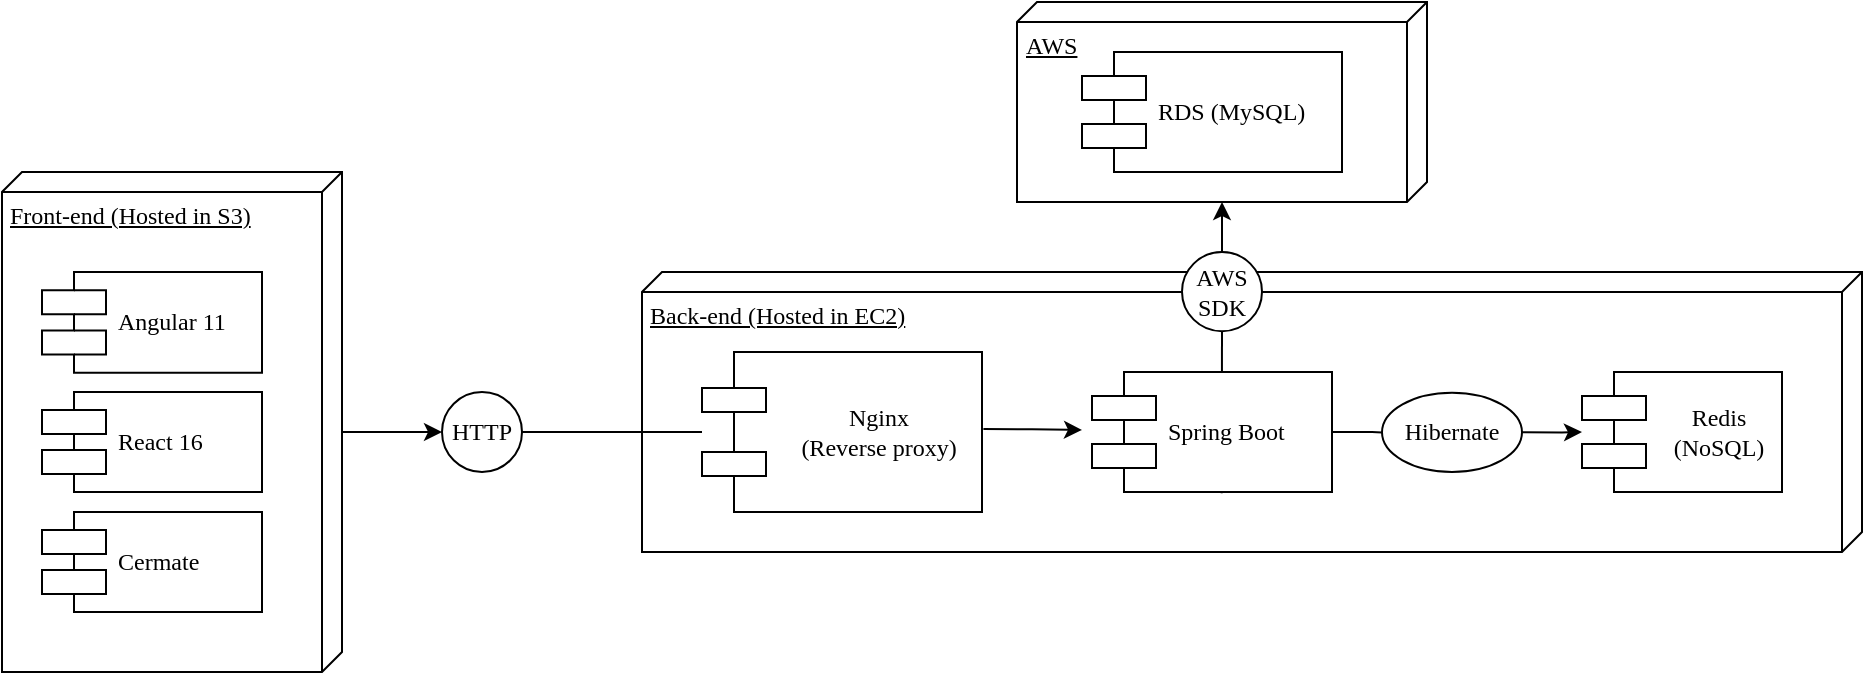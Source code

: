 <mxfile version="16.6.7" type="github">
  <diagram name="Page-1" id="5f0bae14-7c28-e335-631c-24af17079c00">
    <mxGraphModel dx="1080" dy="1275" grid="1" gridSize="10" guides="1" tooltips="1" connect="1" arrows="1" fold="1" page="1" pageScale="1" pageWidth="1100" pageHeight="850" background="none" math="0" shadow="0">
      <root>
        <mxCell id="0" />
        <mxCell id="1" parent="0" />
        <mxCell id="39150e848f15840c-3" value="Back-end (Hosted in EC2)" style="verticalAlign=top;align=left;spacingTop=8;spacingLeft=2;spacingRight=12;shape=cube;size=10;direction=south;fontStyle=4;html=1;rounded=0;shadow=0;comic=0;labelBackgroundColor=none;strokeWidth=1;fontFamily=Verdana;fontSize=12" parent="1" vertex="1">
          <mxGeometry x="360" y="170" width="610" height="140" as="geometry" />
        </mxCell>
        <mxCell id="BBh0toNvlw1_HTApZLQE-53" style="edgeStyle=orthogonalEdgeStyle;rounded=0;orthogonalLoop=1;jettySize=auto;html=1;exitX=0;exitY=0;exitDx=165;exitDy=0;exitPerimeter=0;" edge="1" parent="1" source="39150e848f15840c-1">
          <mxGeometry relative="1" as="geometry">
            <mxPoint x="260" y="250" as="targetPoint" />
            <Array as="points">
              <mxPoint x="210" y="250" />
            </Array>
          </mxGeometry>
        </mxCell>
        <mxCell id="39150e848f15840c-1" value="Front-end (Hosted in S3)" style="verticalAlign=top;align=left;spacingTop=8;spacingLeft=2;spacingRight=12;shape=cube;size=10;direction=south;fontStyle=4;html=1;rounded=0;shadow=0;comic=0;labelBackgroundColor=none;strokeWidth=1;fontFamily=Verdana;fontSize=12" parent="1" vertex="1">
          <mxGeometry x="40" y="120" width="170" height="250" as="geometry" />
        </mxCell>
        <mxCell id="39150e848f15840c-5" value="Angular 11" style="shape=component;align=left;spacingLeft=36;rounded=0;shadow=0;comic=0;labelBackgroundColor=none;strokeWidth=1;fontFamily=Verdana;fontSize=12;html=1;" parent="1" vertex="1">
          <mxGeometry x="60" y="170" width="110" height="50.37" as="geometry" />
        </mxCell>
        <mxCell id="BBh0toNvlw1_HTApZLQE-40" style="edgeStyle=orthogonalEdgeStyle;rounded=0;orthogonalLoop=1;jettySize=auto;html=1;exitX=1;exitY=0.5;exitDx=0;exitDy=0;startArrow=none;" edge="1" parent="1" source="BBh0toNvlw1_HTApZLQE-50" target="BBh0toNvlw1_HTApZLQE-38">
          <mxGeometry relative="1" as="geometry">
            <mxPoint x="680" y="250" as="sourcePoint" />
          </mxGeometry>
        </mxCell>
        <mxCell id="BBh0toNvlw1_HTApZLQE-18" value="HTTP" style="ellipse;whiteSpace=wrap;html=1;rounded=0;shadow=0;comic=0;labelBackgroundColor=none;strokeWidth=1;fontFamily=Verdana;fontSize=12;align=center;" vertex="1" parent="1">
          <mxGeometry x="260" y="230" width="40" height="40" as="geometry" />
        </mxCell>
        <mxCell id="BBh0toNvlw1_HTApZLQE-19" style="edgeStyle=elbowEdgeStyle;rounded=0;html=1;labelBackgroundColor=none;startArrow=none;startFill=0;startSize=8;endArrow=none;endFill=0;endSize=16;fontFamily=Verdana;fontSize=12;exitX=1;exitY=0.5;exitDx=0;exitDy=0;" edge="1" parent="1" source="BBh0toNvlw1_HTApZLQE-18">
          <mxGeometry relative="1" as="geometry">
            <mxPoint x="390" y="250" as="targetPoint" />
            <mxPoint x="360.0" y="340" as="sourcePoint" />
          </mxGeometry>
        </mxCell>
        <mxCell id="BBh0toNvlw1_HTApZLQE-26" value="AWS" style="verticalAlign=top;align=left;spacingTop=8;spacingLeft=2;spacingRight=12;shape=cube;size=10;direction=south;fontStyle=4;html=1;rounded=0;shadow=0;comic=0;labelBackgroundColor=none;strokeWidth=1;fontFamily=Verdana;fontSize=12" vertex="1" parent="1">
          <mxGeometry x="547.5" y="35" width="205" height="100" as="geometry" />
        </mxCell>
        <mxCell id="BBh0toNvlw1_HTApZLQE-30" value="RDS (MySQL)" style="shape=component;align=left;spacingLeft=36;rounded=0;shadow=0;comic=0;labelBackgroundColor=none;strokeWidth=1;fontFamily=Verdana;fontSize=12;html=1;" vertex="1" parent="1">
          <mxGeometry x="580" y="60" width="130" height="60" as="geometry" />
        </mxCell>
        <mxCell id="BBh0toNvlw1_HTApZLQE-59" style="edgeStyle=orthogonalEdgeStyle;rounded=0;orthogonalLoop=1;jettySize=auto;html=1;exitX=0.5;exitY=0;exitDx=0;exitDy=0;" edge="1" parent="1" source="BBh0toNvlw1_HTApZLQE-32" target="BBh0toNvlw1_HTApZLQE-26">
          <mxGeometry relative="1" as="geometry" />
        </mxCell>
        <mxCell id="BBh0toNvlw1_HTApZLQE-32" value="AWS SDK" style="ellipse;whiteSpace=wrap;html=1;rounded=0;shadow=0;comic=0;labelBackgroundColor=none;strokeWidth=1;fontFamily=Verdana;fontSize=12;align=center;" vertex="1" parent="1">
          <mxGeometry x="630" y="160" width="40" height="39.63" as="geometry" />
        </mxCell>
        <mxCell id="BBh0toNvlw1_HTApZLQE-34" style="edgeStyle=elbowEdgeStyle;rounded=0;html=1;labelBackgroundColor=none;startArrow=none;startFill=0;startSize=8;endArrow=none;endFill=0;endSize=16;fontFamily=Verdana;fontSize=12;exitX=0.582;exitY=1.02;exitDx=0;exitDy=0;exitPerimeter=0;" edge="1" parent="1" target="BBh0toNvlw1_HTApZLQE-32">
          <mxGeometry relative="1" as="geometry">
            <mxPoint x="650" y="290.37" as="targetPoint" />
            <mxPoint x="649.84" y="280.57" as="sourcePoint" />
            <Array as="points">
              <mxPoint x="650" y="200" />
            </Array>
          </mxGeometry>
        </mxCell>
        <mxCell id="BBh0toNvlw1_HTApZLQE-38" value="&lt;div&gt;&lt;span&gt;Redis&lt;/span&gt;&lt;/div&gt;&lt;div&gt;&lt;span&gt;(NoSQL)&lt;/span&gt;&lt;/div&gt;" style="shape=component;align=center;spacingLeft=36;rounded=0;shadow=0;comic=0;labelBackgroundColor=none;strokeWidth=1;fontFamily=Verdana;fontSize=12;html=1;" vertex="1" parent="1">
          <mxGeometry x="830" y="220" width="100" height="60" as="geometry" />
        </mxCell>
        <mxCell id="BBh0toNvlw1_HTApZLQE-44" value="Spring Boot" style="shape=component;align=left;spacingLeft=36;rounded=0;shadow=0;comic=0;labelBackgroundColor=none;strokeWidth=1;fontFamily=Verdana;fontSize=12;html=1;" vertex="1" parent="1">
          <mxGeometry x="585" y="220" width="120" height="60" as="geometry" />
        </mxCell>
        <mxCell id="BBh0toNvlw1_HTApZLQE-47" style="edgeStyle=orthogonalEdgeStyle;rounded=0;orthogonalLoop=1;jettySize=auto;html=1;exitX=1.005;exitY=0.482;exitDx=0;exitDy=0;exitPerimeter=0;" edge="1" parent="1" source="BBh0toNvlw1_HTApZLQE-45">
          <mxGeometry relative="1" as="geometry">
            <mxPoint x="570" y="260" as="sourcePoint" />
            <mxPoint x="580" y="249" as="targetPoint" />
            <Array as="points" />
          </mxGeometry>
        </mxCell>
        <mxCell id="BBh0toNvlw1_HTApZLQE-45" value="&lt;div&gt;&lt;span&gt;Nginx&lt;/span&gt;&lt;/div&gt;&lt;div&gt;&lt;span&gt;(Reverse proxy)&lt;/span&gt;&lt;/div&gt;" style="shape=component;align=center;spacingLeft=36;rounded=0;shadow=0;comic=0;labelBackgroundColor=none;strokeWidth=1;fontFamily=Verdana;fontSize=12;html=1;" vertex="1" parent="1">
          <mxGeometry x="390" y="210" width="140" height="80" as="geometry" />
        </mxCell>
        <mxCell id="BBh0toNvlw1_HTApZLQE-50" value="Hibernate" style="ellipse;whiteSpace=wrap;html=1;rounded=0;shadow=0;comic=0;labelBackgroundColor=none;strokeWidth=1;fontFamily=Verdana;fontSize=12;align=center;" vertex="1" parent="1">
          <mxGeometry x="730" y="230.37" width="70" height="39.63" as="geometry" />
        </mxCell>
        <mxCell id="BBh0toNvlw1_HTApZLQE-52" value="" style="edgeStyle=orthogonalEdgeStyle;rounded=0;orthogonalLoop=1;jettySize=auto;html=1;endArrow=none;exitX=1;exitY=0.5;exitDx=0;exitDy=0;" edge="1" parent="1" source="BBh0toNvlw1_HTApZLQE-44" target="BBh0toNvlw1_HTApZLQE-50">
          <mxGeometry relative="1" as="geometry">
            <mxPoint x="710" y="250" as="sourcePoint" />
            <mxPoint x="830" y="250" as="targetPoint" />
          </mxGeometry>
        </mxCell>
        <mxCell id="BBh0toNvlw1_HTApZLQE-55" value="React 16&lt;br&gt;" style="shape=component;align=left;spacingLeft=36;rounded=0;shadow=0;comic=0;labelBackgroundColor=none;strokeWidth=1;fontFamily=Verdana;fontSize=12;html=1;" vertex="1" parent="1">
          <mxGeometry x="60" y="230" width="110" height="50" as="geometry" />
        </mxCell>
        <mxCell id="BBh0toNvlw1_HTApZLQE-57" value="Cermate&lt;br&gt;" style="shape=component;align=left;spacingLeft=36;rounded=0;shadow=0;comic=0;labelBackgroundColor=none;strokeWidth=1;fontFamily=Verdana;fontSize=12;html=1;" vertex="1" parent="1">
          <mxGeometry x="60" y="290" width="110" height="50" as="geometry" />
        </mxCell>
      </root>
    </mxGraphModel>
  </diagram>
</mxfile>
